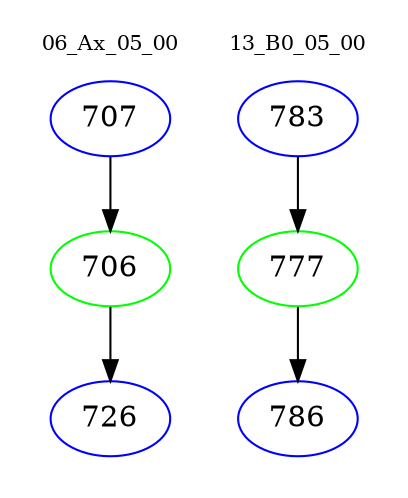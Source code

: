 digraph{
subgraph cluster_0 {
color = white
label = "06_Ax_05_00";
fontsize=10;
T0_707 [label="707", color="blue"]
T0_707 -> T0_706 [color="black"]
T0_706 [label="706", color="green"]
T0_706 -> T0_726 [color="black"]
T0_726 [label="726", color="blue"]
}
subgraph cluster_1 {
color = white
label = "13_B0_05_00";
fontsize=10;
T1_783 [label="783", color="blue"]
T1_783 -> T1_777 [color="black"]
T1_777 [label="777", color="green"]
T1_777 -> T1_786 [color="black"]
T1_786 [label="786", color="blue"]
}
}
